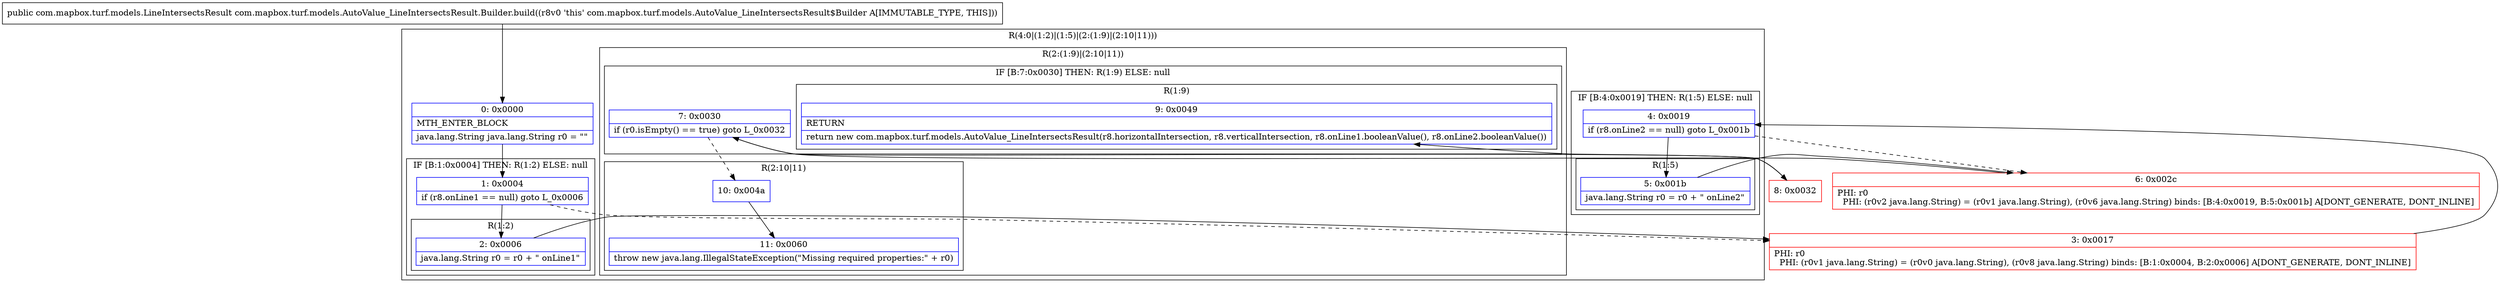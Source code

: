 digraph "CFG forcom.mapbox.turf.models.AutoValue_LineIntersectsResult.Builder.build()Lcom\/mapbox\/turf\/models\/LineIntersectsResult;" {
subgraph cluster_Region_67830006 {
label = "R(4:0|(1:2)|(1:5)|(2:(1:9)|(2:10|11)))";
node [shape=record,color=blue];
Node_0 [shape=record,label="{0\:\ 0x0000|MTH_ENTER_BLOCK\l|java.lang.String java.lang.String r0 = \"\"\l}"];
subgraph cluster_IfRegion_1469814631 {
label = "IF [B:1:0x0004] THEN: R(1:2) ELSE: null";
node [shape=record,color=blue];
Node_1 [shape=record,label="{1\:\ 0x0004|if (r8.onLine1 == null) goto L_0x0006\l}"];
subgraph cluster_Region_129441178 {
label = "R(1:2)";
node [shape=record,color=blue];
Node_2 [shape=record,label="{2\:\ 0x0006|java.lang.String r0 = r0 + \" onLine1\"\l}"];
}
}
subgraph cluster_IfRegion_1008653539 {
label = "IF [B:4:0x0019] THEN: R(1:5) ELSE: null";
node [shape=record,color=blue];
Node_4 [shape=record,label="{4\:\ 0x0019|if (r8.onLine2 == null) goto L_0x001b\l}"];
subgraph cluster_Region_1672086867 {
label = "R(1:5)";
node [shape=record,color=blue];
Node_5 [shape=record,label="{5\:\ 0x001b|java.lang.String r0 = r0 + \" onLine2\"\l}"];
}
}
subgraph cluster_Region_1170107812 {
label = "R(2:(1:9)|(2:10|11))";
node [shape=record,color=blue];
subgraph cluster_IfRegion_2074718631 {
label = "IF [B:7:0x0030] THEN: R(1:9) ELSE: null";
node [shape=record,color=blue];
Node_7 [shape=record,label="{7\:\ 0x0030|if (r0.isEmpty() == true) goto L_0x0032\l}"];
subgraph cluster_Region_315200040 {
label = "R(1:9)";
node [shape=record,color=blue];
Node_9 [shape=record,label="{9\:\ 0x0049|RETURN\l|return new com.mapbox.turf.models.AutoValue_LineIntersectsResult(r8.horizontalIntersection, r8.verticalIntersection, r8.onLine1.booleanValue(), r8.onLine2.booleanValue())\l}"];
}
}
subgraph cluster_Region_670630548 {
label = "R(2:10|11)";
node [shape=record,color=blue];
Node_10 [shape=record,label="{10\:\ 0x004a}"];
Node_11 [shape=record,label="{11\:\ 0x0060|throw new java.lang.IllegalStateException(\"Missing required properties:\" + r0)\l}"];
}
}
}
Node_3 [shape=record,color=red,label="{3\:\ 0x0017|PHI: r0 \l  PHI: (r0v1 java.lang.String) = (r0v0 java.lang.String), (r0v8 java.lang.String) binds: [B:1:0x0004, B:2:0x0006] A[DONT_GENERATE, DONT_INLINE]\l}"];
Node_6 [shape=record,color=red,label="{6\:\ 0x002c|PHI: r0 \l  PHI: (r0v2 java.lang.String) = (r0v1 java.lang.String), (r0v6 java.lang.String) binds: [B:4:0x0019, B:5:0x001b] A[DONT_GENERATE, DONT_INLINE]\l}"];
Node_8 [shape=record,color=red,label="{8\:\ 0x0032}"];
MethodNode[shape=record,label="{public com.mapbox.turf.models.LineIntersectsResult com.mapbox.turf.models.AutoValue_LineIntersectsResult.Builder.build((r8v0 'this' com.mapbox.turf.models.AutoValue_LineIntersectsResult$Builder A[IMMUTABLE_TYPE, THIS])) }"];
MethodNode -> Node_0;
Node_0 -> Node_1;
Node_1 -> Node_2;
Node_1 -> Node_3[style=dashed];
Node_2 -> Node_3;
Node_4 -> Node_5;
Node_4 -> Node_6[style=dashed];
Node_5 -> Node_6;
Node_7 -> Node_8;
Node_7 -> Node_10[style=dashed];
Node_10 -> Node_11;
Node_3 -> Node_4;
Node_6 -> Node_7;
Node_8 -> Node_9;
}


